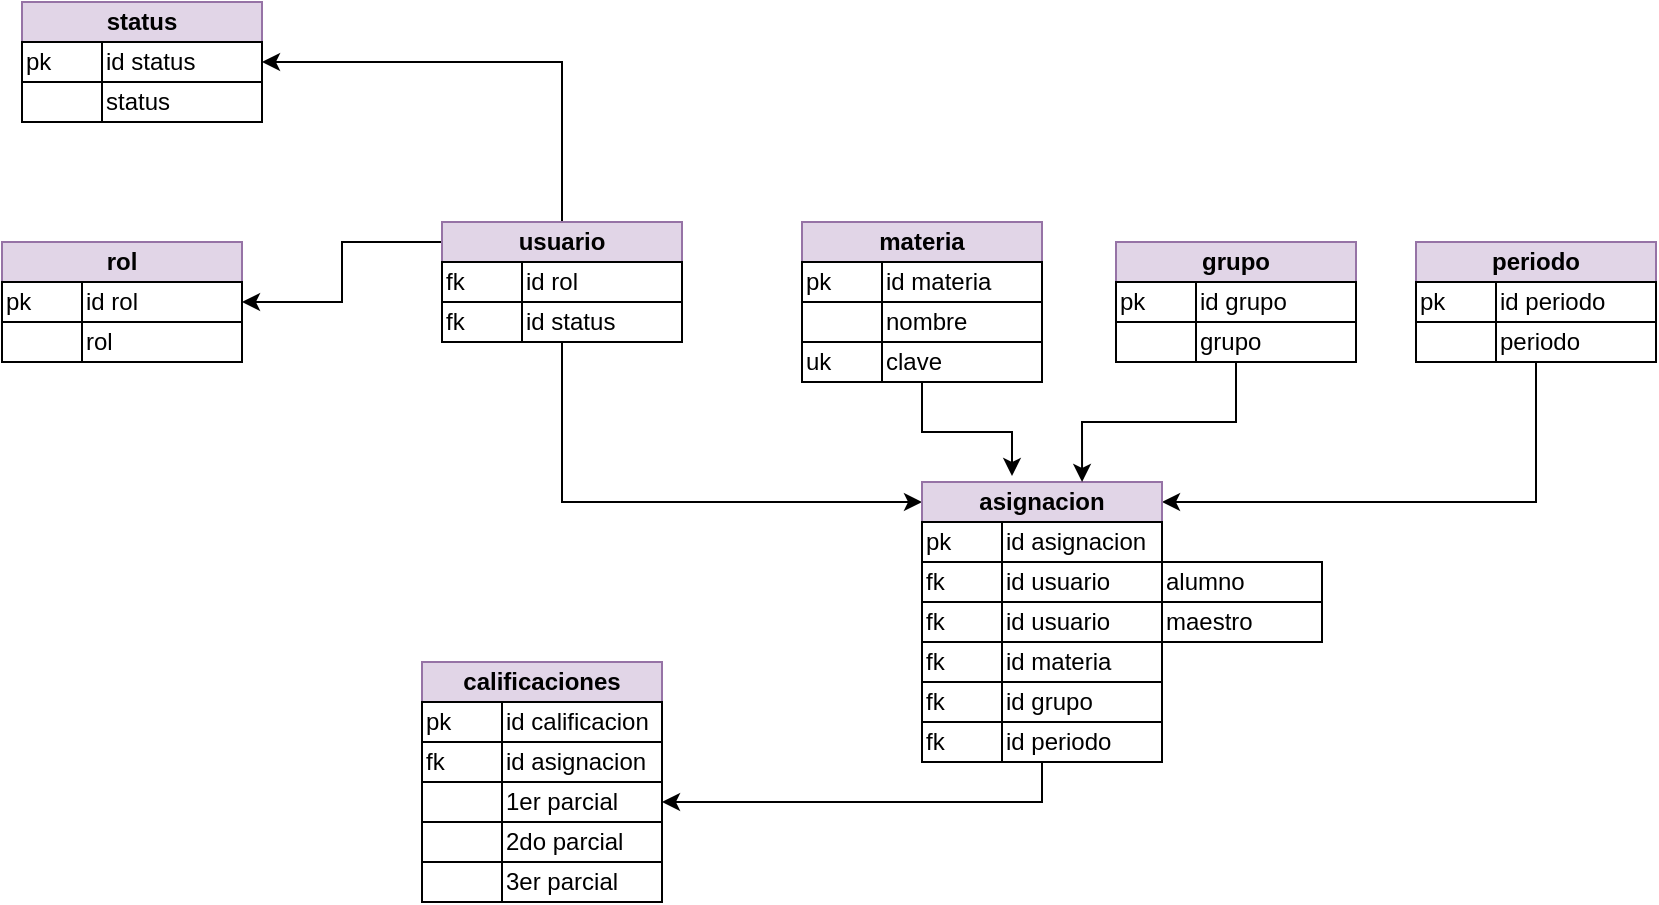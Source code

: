 <mxfile version="22.1.16" type="device">
  <diagram name="Página-1" id="YUmvEZWTFOrIXUKRvNxq">
    <mxGraphModel dx="647" dy="597" grid="1" gridSize="10" guides="1" tooltips="1" connect="1" arrows="1" fold="1" page="1" pageScale="1" pageWidth="827" pageHeight="1169" math="0" shadow="0">
      <root>
        <mxCell id="0" />
        <mxCell id="1" parent="0" />
        <mxCell id="Z9RqoubHw5mD_DbxzkyF-8" style="edgeStyle=orthogonalEdgeStyle;rounded=0;orthogonalLoop=1;jettySize=auto;html=1;entryX=1;entryY=0.5;entryDx=0;entryDy=0;" edge="1" parent="1" source="TB5_Fcw07TBrncspsHjI-31" target="Z9RqoubHw5mD_DbxzkyF-3">
          <mxGeometry relative="1" as="geometry" />
        </mxCell>
        <mxCell id="Z9RqoubHw5mD_DbxzkyF-33" style="edgeStyle=orthogonalEdgeStyle;rounded=0;orthogonalLoop=1;jettySize=auto;html=1;exitX=0.5;exitY=0;exitDx=0;exitDy=0;entryX=1;entryY=0.5;entryDx=0;entryDy=0;" edge="1" parent="1" source="TB5_Fcw07TBrncspsHjI-31" target="Z9RqoubHw5mD_DbxzkyF-28">
          <mxGeometry relative="1" as="geometry" />
        </mxCell>
        <mxCell id="TB5_Fcw07TBrncspsHjI-31" value="&lt;b&gt;usuario&lt;/b&gt;" style="rounded=0;whiteSpace=wrap;html=1;fillColor=#e1d5e7;strokeColor=#9673a6;" parent="1" vertex="1">
          <mxGeometry x="490" y="160" width="120" height="20" as="geometry" />
        </mxCell>
        <mxCell id="TB5_Fcw07TBrncspsHjI-32" value="fk" style="rounded=0;whiteSpace=wrap;html=1;align=left;" parent="1" vertex="1">
          <mxGeometry x="490" y="180" width="40" height="20" as="geometry" />
        </mxCell>
        <mxCell id="TB5_Fcw07TBrncspsHjI-33" value="id rol" style="rounded=0;whiteSpace=wrap;html=1;align=left;" parent="1" vertex="1">
          <mxGeometry x="530" y="180" width="80" height="20" as="geometry" />
        </mxCell>
        <mxCell id="Z9RqoubHw5mD_DbxzkyF-1" value="&lt;b&gt;rol&lt;/b&gt;" style="rounded=0;whiteSpace=wrap;html=1;fillColor=#e1d5e7;strokeColor=#9673a6;" vertex="1" parent="1">
          <mxGeometry x="270" y="170" width="120" height="20" as="geometry" />
        </mxCell>
        <mxCell id="Z9RqoubHw5mD_DbxzkyF-2" value="pk" style="rounded=0;whiteSpace=wrap;html=1;align=left;" vertex="1" parent="1">
          <mxGeometry x="270" y="190" width="40" height="20" as="geometry" />
        </mxCell>
        <mxCell id="Z9RqoubHw5mD_DbxzkyF-3" value="id rol" style="rounded=0;whiteSpace=wrap;html=1;align=left;" vertex="1" parent="1">
          <mxGeometry x="310" y="190" width="80" height="20" as="geometry" />
        </mxCell>
        <mxCell id="Z9RqoubHw5mD_DbxzkyF-4" value="" style="rounded=0;whiteSpace=wrap;html=1;align=left;" vertex="1" parent="1">
          <mxGeometry x="270" y="210" width="40" height="20" as="geometry" />
        </mxCell>
        <mxCell id="Z9RqoubHw5mD_DbxzkyF-5" value="rol" style="rounded=0;whiteSpace=wrap;html=1;align=left;" vertex="1" parent="1">
          <mxGeometry x="310" y="210" width="80" height="20" as="geometry" />
        </mxCell>
        <mxCell id="Z9RqoubHw5mD_DbxzkyF-9" value="&lt;b&gt;grupo&lt;/b&gt;" style="rounded=0;whiteSpace=wrap;html=1;fillColor=#e1d5e7;strokeColor=#9673a6;" vertex="1" parent="1">
          <mxGeometry x="827" y="170" width="120" height="20" as="geometry" />
        </mxCell>
        <mxCell id="Z9RqoubHw5mD_DbxzkyF-10" value="pk" style="rounded=0;whiteSpace=wrap;html=1;align=left;" vertex="1" parent="1">
          <mxGeometry x="827" y="190" width="40" height="20" as="geometry" />
        </mxCell>
        <mxCell id="Z9RqoubHw5mD_DbxzkyF-11" value="id grupo" style="rounded=0;whiteSpace=wrap;html=1;align=left;" vertex="1" parent="1">
          <mxGeometry x="867" y="190" width="80" height="20" as="geometry" />
        </mxCell>
        <mxCell id="Z9RqoubHw5mD_DbxzkyF-12" value="" style="rounded=0;whiteSpace=wrap;html=1;align=left;" vertex="1" parent="1">
          <mxGeometry x="827" y="210" width="40" height="20" as="geometry" />
        </mxCell>
        <mxCell id="Z9RqoubHw5mD_DbxzkyF-13" value="grupo" style="rounded=0;whiteSpace=wrap;html=1;align=left;" vertex="1" parent="1">
          <mxGeometry x="867" y="210" width="80" height="20" as="geometry" />
        </mxCell>
        <mxCell id="Z9RqoubHw5mD_DbxzkyF-14" value="&lt;b&gt;periodo&lt;/b&gt;" style="rounded=0;whiteSpace=wrap;html=1;fillColor=#e1d5e7;strokeColor=#9673a6;" vertex="1" parent="1">
          <mxGeometry x="977" y="170" width="120" height="20" as="geometry" />
        </mxCell>
        <mxCell id="Z9RqoubHw5mD_DbxzkyF-15" value="pk" style="rounded=0;whiteSpace=wrap;html=1;align=left;" vertex="1" parent="1">
          <mxGeometry x="977" y="190" width="40" height="20" as="geometry" />
        </mxCell>
        <mxCell id="Z9RqoubHw5mD_DbxzkyF-16" value="id periodo" style="rounded=0;whiteSpace=wrap;html=1;align=left;" vertex="1" parent="1">
          <mxGeometry x="1017" y="190" width="80" height="20" as="geometry" />
        </mxCell>
        <mxCell id="Z9RqoubHw5mD_DbxzkyF-17" value="" style="rounded=0;whiteSpace=wrap;html=1;align=left;" vertex="1" parent="1">
          <mxGeometry x="977" y="210" width="40" height="20" as="geometry" />
        </mxCell>
        <mxCell id="Z9RqoubHw5mD_DbxzkyF-62" style="edgeStyle=orthogonalEdgeStyle;rounded=0;orthogonalLoop=1;jettySize=auto;html=1;exitX=0.25;exitY=1;exitDx=0;exitDy=0;entryX=1;entryY=0.5;entryDx=0;entryDy=0;" edge="1" parent="1" source="Z9RqoubHw5mD_DbxzkyF-18" target="Z9RqoubHw5mD_DbxzkyF-46">
          <mxGeometry relative="1" as="geometry" />
        </mxCell>
        <mxCell id="Z9RqoubHw5mD_DbxzkyF-18" value="periodo" style="rounded=0;whiteSpace=wrap;html=1;align=left;" vertex="1" parent="1">
          <mxGeometry x="1017" y="210" width="80" height="20" as="geometry" />
        </mxCell>
        <mxCell id="Z9RqoubHw5mD_DbxzkyF-19" value="&lt;b&gt;materia&lt;/b&gt;" style="rounded=0;whiteSpace=wrap;html=1;fillColor=#e1d5e7;strokeColor=#9673a6;" vertex="1" parent="1">
          <mxGeometry x="670" y="160" width="120" height="20" as="geometry" />
        </mxCell>
        <mxCell id="Z9RqoubHw5mD_DbxzkyF-20" value="pk" style="rounded=0;whiteSpace=wrap;html=1;align=left;" vertex="1" parent="1">
          <mxGeometry x="670" y="180" width="40" height="20" as="geometry" />
        </mxCell>
        <mxCell id="Z9RqoubHw5mD_DbxzkyF-21" value="id materia" style="rounded=0;whiteSpace=wrap;html=1;align=left;" vertex="1" parent="1">
          <mxGeometry x="710" y="180" width="80" height="20" as="geometry" />
        </mxCell>
        <mxCell id="Z9RqoubHw5mD_DbxzkyF-22" value="" style="rounded=0;whiteSpace=wrap;html=1;align=left;" vertex="1" parent="1">
          <mxGeometry x="670" y="200" width="40" height="20" as="geometry" />
        </mxCell>
        <mxCell id="Z9RqoubHw5mD_DbxzkyF-23" value="nombre" style="rounded=0;whiteSpace=wrap;html=1;align=left;" vertex="1" parent="1">
          <mxGeometry x="710" y="200" width="80" height="20" as="geometry" />
        </mxCell>
        <mxCell id="Z9RqoubHw5mD_DbxzkyF-24" value="clave" style="rounded=0;whiteSpace=wrap;html=1;align=left;" vertex="1" parent="1">
          <mxGeometry x="710" y="220" width="80" height="20" as="geometry" />
        </mxCell>
        <mxCell id="Z9RqoubHw5mD_DbxzkyF-25" value="uk" style="rounded=0;whiteSpace=wrap;html=1;align=left;" vertex="1" parent="1">
          <mxGeometry x="670" y="220" width="40" height="20" as="geometry" />
        </mxCell>
        <mxCell id="Z9RqoubHw5mD_DbxzkyF-26" value="&lt;b&gt;status&lt;/b&gt;" style="rounded=0;whiteSpace=wrap;html=1;fillColor=#e1d5e7;strokeColor=#9673a6;" vertex="1" parent="1">
          <mxGeometry x="280" y="50" width="120" height="20" as="geometry" />
        </mxCell>
        <mxCell id="Z9RqoubHw5mD_DbxzkyF-27" value="pk" style="rounded=0;whiteSpace=wrap;html=1;align=left;" vertex="1" parent="1">
          <mxGeometry x="280" y="70" width="40" height="20" as="geometry" />
        </mxCell>
        <mxCell id="Z9RqoubHw5mD_DbxzkyF-28" value="id status" style="rounded=0;whiteSpace=wrap;html=1;align=left;" vertex="1" parent="1">
          <mxGeometry x="320" y="70" width="80" height="20" as="geometry" />
        </mxCell>
        <mxCell id="Z9RqoubHw5mD_DbxzkyF-29" value="" style="rounded=0;whiteSpace=wrap;html=1;align=left;" vertex="1" parent="1">
          <mxGeometry x="280" y="90" width="40" height="20" as="geometry" />
        </mxCell>
        <mxCell id="Z9RqoubHw5mD_DbxzkyF-30" value="status" style="rounded=0;whiteSpace=wrap;html=1;align=left;" vertex="1" parent="1">
          <mxGeometry x="320" y="90" width="80" height="20" as="geometry" />
        </mxCell>
        <mxCell id="Z9RqoubHw5mD_DbxzkyF-31" value="fk" style="rounded=0;whiteSpace=wrap;html=1;align=left;" vertex="1" parent="1">
          <mxGeometry x="490" y="200" width="40" height="20" as="geometry" />
        </mxCell>
        <mxCell id="Z9RqoubHw5mD_DbxzkyF-59" style="edgeStyle=orthogonalEdgeStyle;rounded=0;orthogonalLoop=1;jettySize=auto;html=1;exitX=0.25;exitY=1;exitDx=0;exitDy=0;entryX=0;entryY=0.5;entryDx=0;entryDy=0;" edge="1" parent="1" source="Z9RqoubHw5mD_DbxzkyF-32" target="Z9RqoubHw5mD_DbxzkyF-46">
          <mxGeometry relative="1" as="geometry" />
        </mxCell>
        <mxCell id="Z9RqoubHw5mD_DbxzkyF-32" value="id status" style="rounded=0;whiteSpace=wrap;html=1;align=left;" vertex="1" parent="1">
          <mxGeometry x="530" y="200" width="80" height="20" as="geometry" />
        </mxCell>
        <mxCell id="Z9RqoubHw5mD_DbxzkyF-39" value="&lt;b&gt;calificaciones&lt;/b&gt;" style="rounded=0;whiteSpace=wrap;html=1;fillColor=#e1d5e7;strokeColor=#9673a6;" vertex="1" parent="1">
          <mxGeometry x="480" y="380" width="120" height="20" as="geometry" />
        </mxCell>
        <mxCell id="Z9RqoubHw5mD_DbxzkyF-40" value="pk" style="rounded=0;whiteSpace=wrap;html=1;align=left;" vertex="1" parent="1">
          <mxGeometry x="480" y="400" width="40" height="20" as="geometry" />
        </mxCell>
        <mxCell id="Z9RqoubHw5mD_DbxzkyF-41" value="id calificacion" style="rounded=0;whiteSpace=wrap;html=1;align=left;" vertex="1" parent="1">
          <mxGeometry x="520" y="400" width="80" height="20" as="geometry" />
        </mxCell>
        <mxCell id="Z9RqoubHw5mD_DbxzkyF-42" value="fk" style="rounded=0;whiteSpace=wrap;html=1;align=left;" vertex="1" parent="1">
          <mxGeometry x="480" y="420" width="40" height="20" as="geometry" />
        </mxCell>
        <mxCell id="Z9RqoubHw5mD_DbxzkyF-44" value="1er parcial" style="rounded=0;whiteSpace=wrap;html=1;align=left;" vertex="1" parent="1">
          <mxGeometry x="520" y="440" width="80" height="20" as="geometry" />
        </mxCell>
        <mxCell id="Z9RqoubHw5mD_DbxzkyF-46" value="&lt;b&gt;asignacion&lt;/b&gt;" style="rounded=0;whiteSpace=wrap;html=1;fillColor=#e1d5e7;strokeColor=#9673a6;" vertex="1" parent="1">
          <mxGeometry x="730" y="290" width="120" height="20" as="geometry" />
        </mxCell>
        <mxCell id="Z9RqoubHw5mD_DbxzkyF-47" value="pk" style="rounded=0;whiteSpace=wrap;html=1;align=left;" vertex="1" parent="1">
          <mxGeometry x="730" y="310" width="40" height="20" as="geometry" />
        </mxCell>
        <mxCell id="Z9RqoubHw5mD_DbxzkyF-48" value="id asignacion" style="rounded=0;whiteSpace=wrap;html=1;align=left;" vertex="1" parent="1">
          <mxGeometry x="770" y="310" width="80" height="20" as="geometry" />
        </mxCell>
        <mxCell id="Z9RqoubHw5mD_DbxzkyF-49" value="fk" style="rounded=0;whiteSpace=wrap;html=1;align=left;" vertex="1" parent="1">
          <mxGeometry x="730" y="330" width="40" height="20" as="geometry" />
        </mxCell>
        <mxCell id="Z9RqoubHw5mD_DbxzkyF-50" value="id usuario" style="rounded=0;whiteSpace=wrap;html=1;align=left;" vertex="1" parent="1">
          <mxGeometry x="770" y="330" width="80" height="20" as="geometry" />
        </mxCell>
        <mxCell id="Z9RqoubHw5mD_DbxzkyF-53" value="fk" style="rounded=0;whiteSpace=wrap;html=1;align=left;" vertex="1" parent="1">
          <mxGeometry x="730" y="370" width="40" height="20" as="geometry" />
        </mxCell>
        <mxCell id="Z9RqoubHw5mD_DbxzkyF-54" value="fk" style="rounded=0;whiteSpace=wrap;html=1;align=left;" vertex="1" parent="1">
          <mxGeometry x="730" y="390" width="40" height="20" as="geometry" />
        </mxCell>
        <mxCell id="Z9RqoubHw5mD_DbxzkyF-55" value="fk" style="rounded=0;whiteSpace=wrap;html=1;align=left;" vertex="1" parent="1">
          <mxGeometry x="730" y="410" width="40" height="20" as="geometry" />
        </mxCell>
        <mxCell id="Z9RqoubHw5mD_DbxzkyF-56" value="id materia" style="rounded=0;whiteSpace=wrap;html=1;align=left;" vertex="1" parent="1">
          <mxGeometry x="770" y="370" width="80" height="20" as="geometry" />
        </mxCell>
        <mxCell id="Z9RqoubHw5mD_DbxzkyF-57" value="id grupo" style="rounded=0;whiteSpace=wrap;html=1;align=left;" vertex="1" parent="1">
          <mxGeometry x="770" y="390" width="80" height="20" as="geometry" />
        </mxCell>
        <mxCell id="Z9RqoubHw5mD_DbxzkyF-70" style="edgeStyle=orthogonalEdgeStyle;rounded=0;orthogonalLoop=1;jettySize=auto;html=1;exitX=0.25;exitY=1;exitDx=0;exitDy=0;entryX=1;entryY=0.5;entryDx=0;entryDy=0;" edge="1" parent="1" source="Z9RqoubHw5mD_DbxzkyF-58" target="Z9RqoubHw5mD_DbxzkyF-44">
          <mxGeometry relative="1" as="geometry" />
        </mxCell>
        <mxCell id="Z9RqoubHw5mD_DbxzkyF-58" value="id periodo" style="rounded=0;whiteSpace=wrap;html=1;align=left;" vertex="1" parent="1">
          <mxGeometry x="770" y="410" width="80" height="20" as="geometry" />
        </mxCell>
        <mxCell id="Z9RqoubHw5mD_DbxzkyF-60" style="edgeStyle=orthogonalEdgeStyle;rounded=0;orthogonalLoop=1;jettySize=auto;html=1;exitX=0.25;exitY=1;exitDx=0;exitDy=0;entryX=0.375;entryY=-0.15;entryDx=0;entryDy=0;entryPerimeter=0;" edge="1" parent="1" source="Z9RqoubHw5mD_DbxzkyF-24" target="Z9RqoubHw5mD_DbxzkyF-46">
          <mxGeometry relative="1" as="geometry" />
        </mxCell>
        <mxCell id="Z9RqoubHw5mD_DbxzkyF-61" style="edgeStyle=orthogonalEdgeStyle;rounded=0;orthogonalLoop=1;jettySize=auto;html=1;exitX=0.25;exitY=1;exitDx=0;exitDy=0;entryX=0.667;entryY=0;entryDx=0;entryDy=0;entryPerimeter=0;" edge="1" parent="1" source="Z9RqoubHw5mD_DbxzkyF-13" target="Z9RqoubHw5mD_DbxzkyF-46">
          <mxGeometry relative="1" as="geometry" />
        </mxCell>
        <mxCell id="Z9RqoubHw5mD_DbxzkyF-63" value="id asignacion" style="rounded=0;whiteSpace=wrap;html=1;align=left;" vertex="1" parent="1">
          <mxGeometry x="520" y="420" width="80" height="20" as="geometry" />
        </mxCell>
        <mxCell id="Z9RqoubHw5mD_DbxzkyF-64" value="" style="rounded=0;whiteSpace=wrap;html=1;align=left;" vertex="1" parent="1">
          <mxGeometry x="480" y="440" width="40" height="20" as="geometry" />
        </mxCell>
        <mxCell id="Z9RqoubHw5mD_DbxzkyF-65" value="" style="rounded=0;whiteSpace=wrap;html=1;align=left;" vertex="1" parent="1">
          <mxGeometry x="480" y="480" width="40" height="20" as="geometry" />
        </mxCell>
        <mxCell id="Z9RqoubHw5mD_DbxzkyF-66" value="" style="rounded=0;whiteSpace=wrap;html=1;align=left;" vertex="1" parent="1">
          <mxGeometry x="480" y="460" width="40" height="20" as="geometry" />
        </mxCell>
        <mxCell id="Z9RqoubHw5mD_DbxzkyF-68" value="2do parcial" style="rounded=0;whiteSpace=wrap;html=1;align=left;" vertex="1" parent="1">
          <mxGeometry x="520" y="460" width="80" height="20" as="geometry" />
        </mxCell>
        <mxCell id="Z9RqoubHw5mD_DbxzkyF-69" value="3er parcial" style="rounded=0;whiteSpace=wrap;html=1;align=left;" vertex="1" parent="1">
          <mxGeometry x="520" y="480" width="80" height="20" as="geometry" />
        </mxCell>
        <mxCell id="Z9RqoubHw5mD_DbxzkyF-71" value="fk" style="rounded=0;whiteSpace=wrap;html=1;align=left;" vertex="1" parent="1">
          <mxGeometry x="730" y="350" width="40" height="20" as="geometry" />
        </mxCell>
        <mxCell id="Z9RqoubHw5mD_DbxzkyF-72" value="id usuario" style="rounded=0;whiteSpace=wrap;html=1;align=left;" vertex="1" parent="1">
          <mxGeometry x="770" y="350" width="80" height="20" as="geometry" />
        </mxCell>
        <mxCell id="Z9RqoubHw5mD_DbxzkyF-73" value="alumno" style="rounded=0;whiteSpace=wrap;html=1;align=left;" vertex="1" parent="1">
          <mxGeometry x="850" y="330" width="80" height="20" as="geometry" />
        </mxCell>
        <mxCell id="Z9RqoubHw5mD_DbxzkyF-74" value="maestro" style="rounded=0;whiteSpace=wrap;html=1;align=left;" vertex="1" parent="1">
          <mxGeometry x="850" y="350" width="80" height="20" as="geometry" />
        </mxCell>
      </root>
    </mxGraphModel>
  </diagram>
</mxfile>
